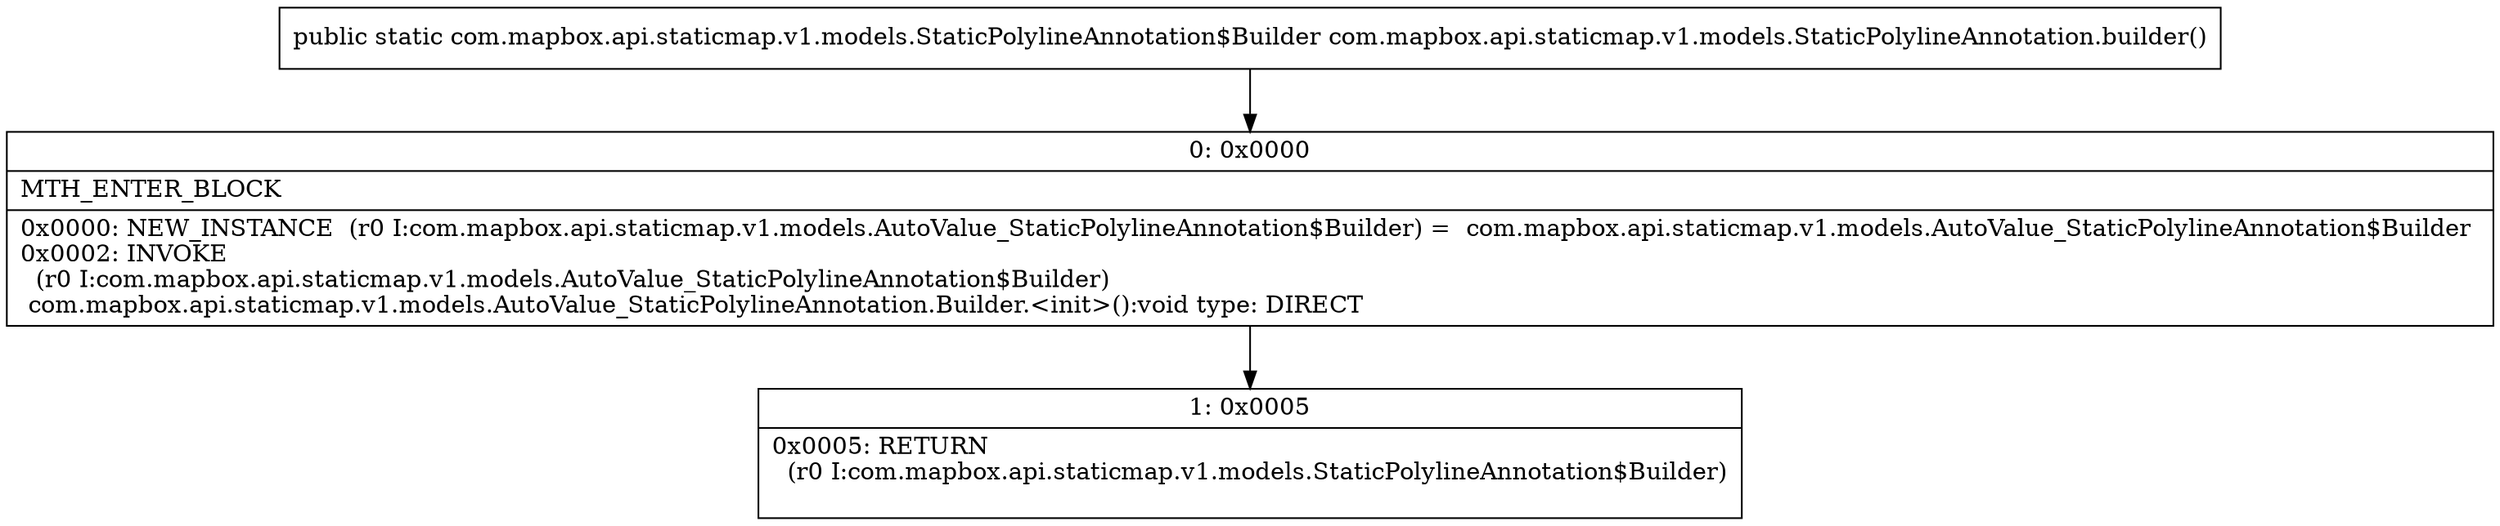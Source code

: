 digraph "CFG forcom.mapbox.api.staticmap.v1.models.StaticPolylineAnnotation.builder()Lcom\/mapbox\/api\/staticmap\/v1\/models\/StaticPolylineAnnotation$Builder;" {
Node_0 [shape=record,label="{0\:\ 0x0000|MTH_ENTER_BLOCK\l|0x0000: NEW_INSTANCE  (r0 I:com.mapbox.api.staticmap.v1.models.AutoValue_StaticPolylineAnnotation$Builder) =  com.mapbox.api.staticmap.v1.models.AutoValue_StaticPolylineAnnotation$Builder \l0x0002: INVOKE  \l  (r0 I:com.mapbox.api.staticmap.v1.models.AutoValue_StaticPolylineAnnotation$Builder)\l com.mapbox.api.staticmap.v1.models.AutoValue_StaticPolylineAnnotation.Builder.\<init\>():void type: DIRECT \l}"];
Node_1 [shape=record,label="{1\:\ 0x0005|0x0005: RETURN  \l  (r0 I:com.mapbox.api.staticmap.v1.models.StaticPolylineAnnotation$Builder)\l \l}"];
MethodNode[shape=record,label="{public static com.mapbox.api.staticmap.v1.models.StaticPolylineAnnotation$Builder com.mapbox.api.staticmap.v1.models.StaticPolylineAnnotation.builder() }"];
MethodNode -> Node_0;
Node_0 -> Node_1;
}

